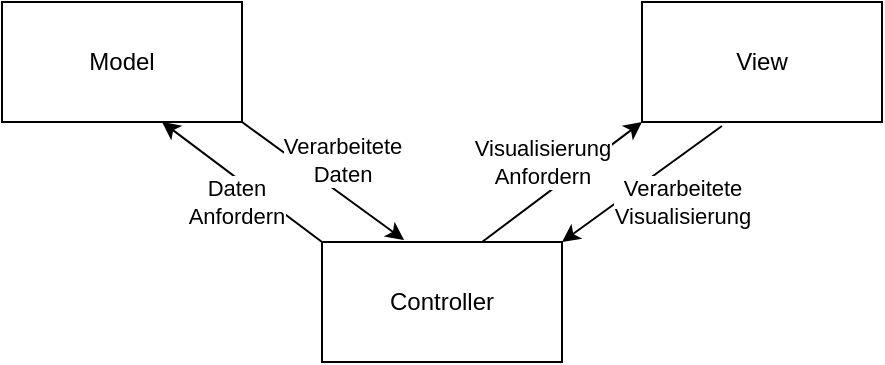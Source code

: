 <mxfile version="21.3.3" type="github">
  <diagram name="Page-1" id="6Fb1UpeegRMnGslX5uGk">
    <mxGraphModel dx="1215" dy="652" grid="1" gridSize="10" guides="1" tooltips="1" connect="1" arrows="1" fold="1" page="1" pageScale="1" pageWidth="850" pageHeight="1100" math="0" shadow="0">
      <root>
        <mxCell id="0" />
        <mxCell id="1" parent="0" />
        <mxCell id="Snfnm1RZUHgXp-elTZEX-1" value="Model" style="rounded=0;whiteSpace=wrap;html=1;" vertex="1" parent="1">
          <mxGeometry x="120" y="120" width="120" height="60" as="geometry" />
        </mxCell>
        <mxCell id="Snfnm1RZUHgXp-elTZEX-2" value="Controller" style="rounded=0;whiteSpace=wrap;html=1;" vertex="1" parent="1">
          <mxGeometry x="280" y="240" width="120" height="60" as="geometry" />
        </mxCell>
        <mxCell id="Snfnm1RZUHgXp-elTZEX-3" value="View" style="rounded=0;whiteSpace=wrap;html=1;" vertex="1" parent="1">
          <mxGeometry x="440" y="120" width="120" height="60" as="geometry" />
        </mxCell>
        <mxCell id="Snfnm1RZUHgXp-elTZEX-6" value="" style="endArrow=classic;html=1;rounded=0;exitX=0;exitY=0;exitDx=0;exitDy=0;entryX=0.667;entryY=1;entryDx=0;entryDy=0;entryPerimeter=0;" edge="1" parent="1" source="Snfnm1RZUHgXp-elTZEX-2" target="Snfnm1RZUHgXp-elTZEX-1">
          <mxGeometry width="50" height="50" relative="1" as="geometry">
            <mxPoint x="155" y="280" as="sourcePoint" />
            <mxPoint x="205" y="230" as="targetPoint" />
            <Array as="points" />
          </mxGeometry>
        </mxCell>
        <mxCell id="Snfnm1RZUHgXp-elTZEX-10" value="&lt;div&gt;Daten&lt;/div&gt;&lt;div&gt;Anfordern&lt;/div&gt;" style="edgeLabel;html=1;align=center;verticalAlign=middle;resizable=0;points=[];" vertex="1" connectable="0" parent="Snfnm1RZUHgXp-elTZEX-6">
          <mxGeometry x="-0.338" relative="1" as="geometry">
            <mxPoint x="-17" as="offset" />
          </mxGeometry>
        </mxCell>
        <mxCell id="Snfnm1RZUHgXp-elTZEX-7" value="Verarbeitete&lt;br&gt;Visualisierung" style="endArrow=classic;html=1;rounded=0;exitX=0.333;exitY=1.033;exitDx=0;exitDy=0;exitPerimeter=0;entryX=1;entryY=0;entryDx=0;entryDy=0;" edge="1" parent="1" source="Snfnm1RZUHgXp-elTZEX-3" target="Snfnm1RZUHgXp-elTZEX-2">
          <mxGeometry x="-0.221" y="19" width="50" height="50" relative="1" as="geometry">
            <mxPoint x="400" y="370" as="sourcePoint" />
            <mxPoint x="450" y="320" as="targetPoint" />
            <Array as="points" />
            <mxPoint as="offset" />
          </mxGeometry>
        </mxCell>
        <mxCell id="Snfnm1RZUHgXp-elTZEX-8" value="" style="endArrow=classic;html=1;rounded=0;entryX=0.342;entryY=-0.017;entryDx=0;entryDy=0;exitX=1;exitY=1;exitDx=0;exitDy=0;entryPerimeter=0;" edge="1" parent="1" source="Snfnm1RZUHgXp-elTZEX-1" target="Snfnm1RZUHgXp-elTZEX-2">
          <mxGeometry width="50" height="50" relative="1" as="geometry">
            <mxPoint x="400" y="370" as="sourcePoint" />
            <mxPoint x="450" y="320" as="targetPoint" />
            <Array as="points" />
          </mxGeometry>
        </mxCell>
        <mxCell id="Snfnm1RZUHgXp-elTZEX-11" value="Verarbeitete&lt;br&gt;Daten" style="edgeLabel;html=1;align=center;verticalAlign=middle;resizable=0;points=[];" vertex="1" connectable="0" parent="Snfnm1RZUHgXp-elTZEX-8">
          <mxGeometry x="0.378" y="3" relative="1" as="geometry">
            <mxPoint x="-8" y="-19" as="offset" />
          </mxGeometry>
        </mxCell>
        <mxCell id="Snfnm1RZUHgXp-elTZEX-9" value="Visualisierung&lt;br&gt;Anfordern" style="endArrow=classic;html=1;rounded=0;exitX=0.667;exitY=0;exitDx=0;exitDy=0;exitPerimeter=0;entryX=0;entryY=1;entryDx=0;entryDy=0;" edge="1" parent="1" source="Snfnm1RZUHgXp-elTZEX-2" target="Snfnm1RZUHgXp-elTZEX-3">
          <mxGeometry x="-0.04" y="14" width="50" height="50" relative="1" as="geometry">
            <mxPoint x="400" y="370" as="sourcePoint" />
            <mxPoint x="450" y="320" as="targetPoint" />
            <mxPoint as="offset" />
          </mxGeometry>
        </mxCell>
      </root>
    </mxGraphModel>
  </diagram>
</mxfile>
